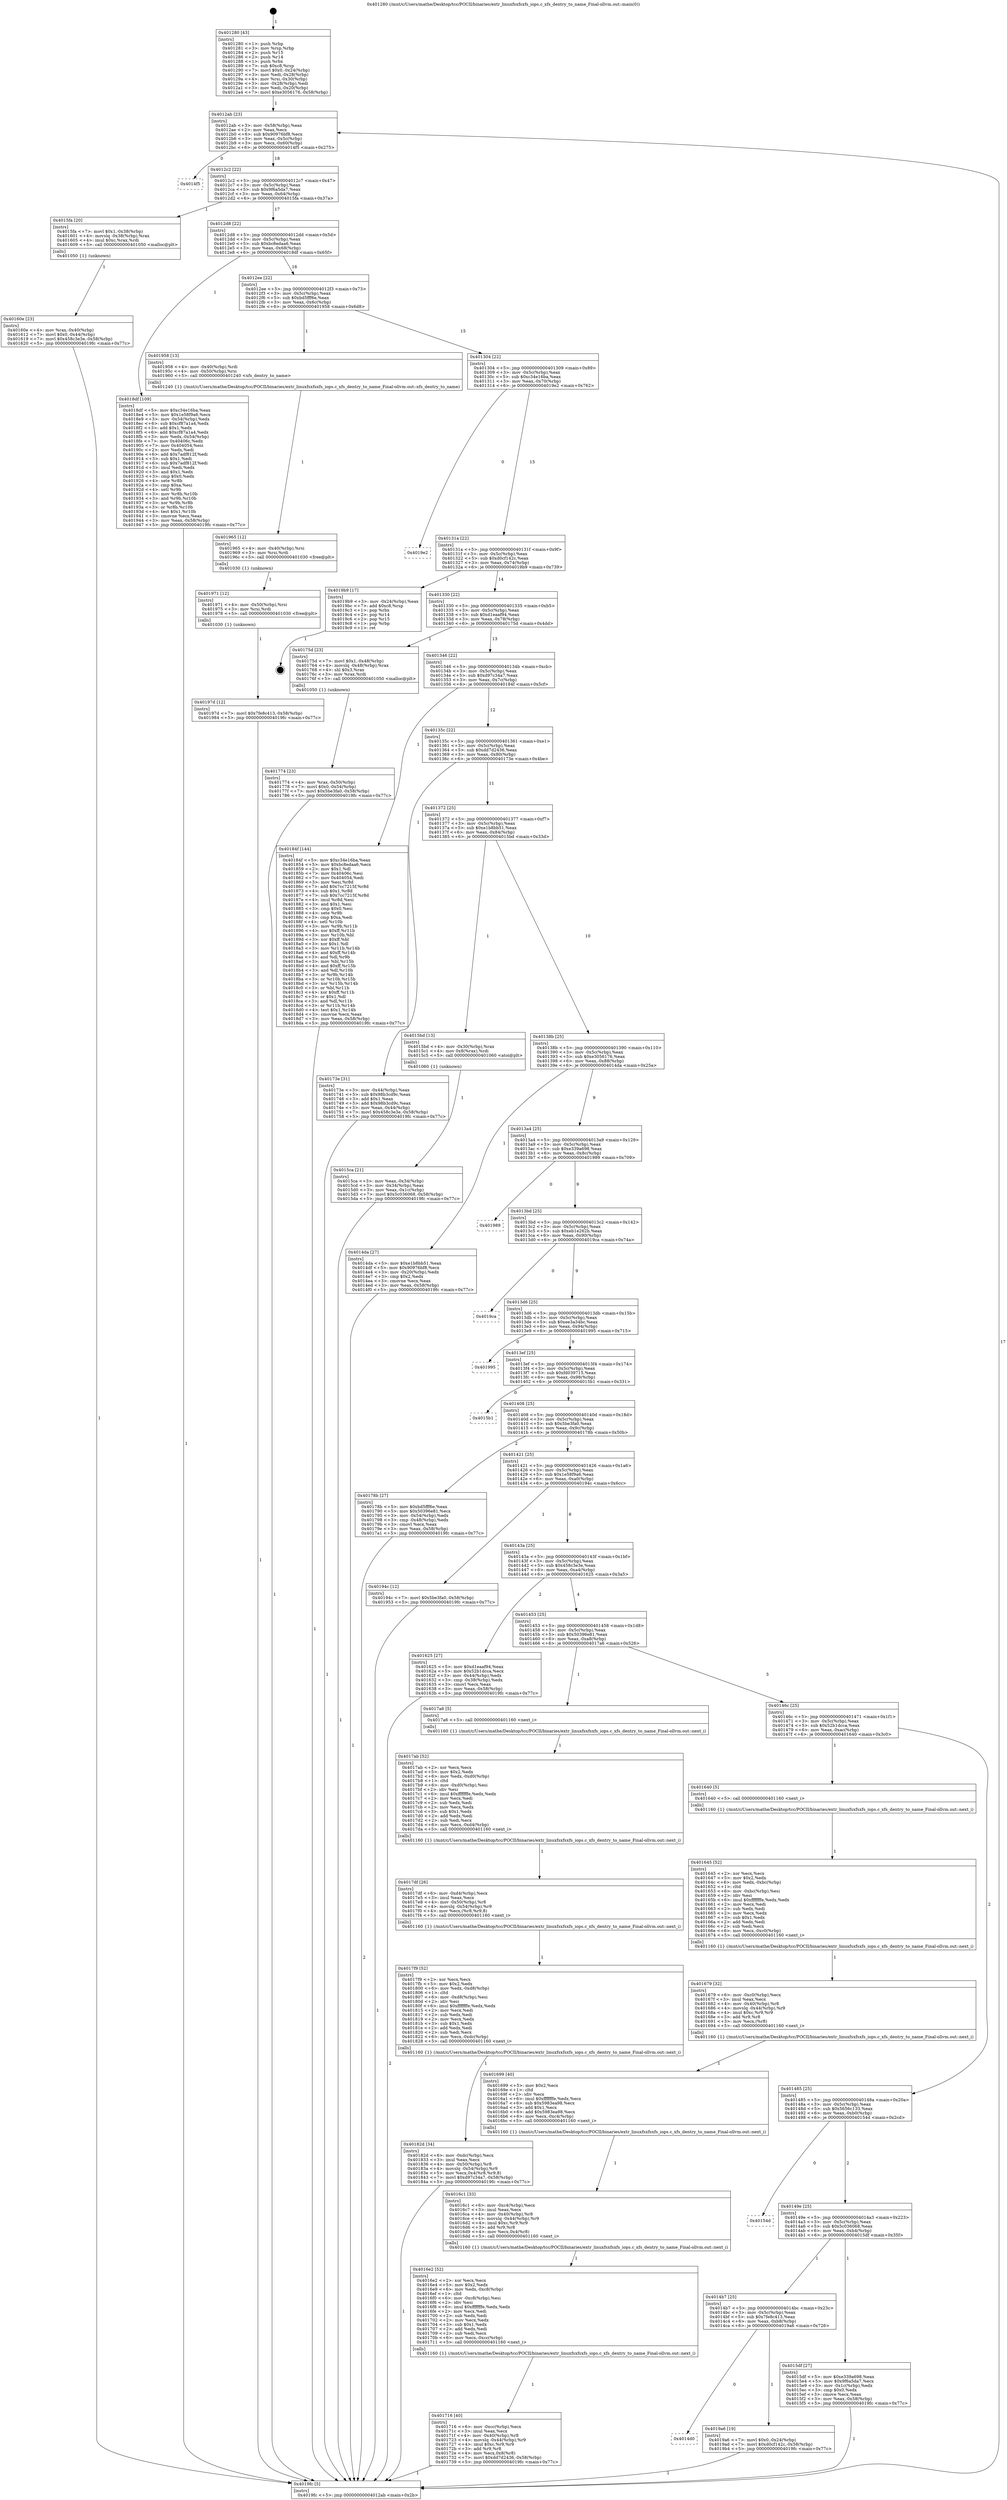digraph "0x401280" {
  label = "0x401280 (/mnt/c/Users/mathe/Desktop/tcc/POCII/binaries/extr_linuxfsxfsxfs_iops.c_xfs_dentry_to_name_Final-ollvm.out::main(0))"
  labelloc = "t"
  node[shape=record]

  Entry [label="",width=0.3,height=0.3,shape=circle,fillcolor=black,style=filled]
  "0x4012ab" [label="{
     0x4012ab [23]\l
     | [instrs]\l
     &nbsp;&nbsp;0x4012ab \<+3\>: mov -0x58(%rbp),%eax\l
     &nbsp;&nbsp;0x4012ae \<+2\>: mov %eax,%ecx\l
     &nbsp;&nbsp;0x4012b0 \<+6\>: sub $0x90976bf8,%ecx\l
     &nbsp;&nbsp;0x4012b6 \<+3\>: mov %eax,-0x5c(%rbp)\l
     &nbsp;&nbsp;0x4012b9 \<+3\>: mov %ecx,-0x60(%rbp)\l
     &nbsp;&nbsp;0x4012bc \<+6\>: je 00000000004014f5 \<main+0x275\>\l
  }"]
  "0x4014f5" [label="{
     0x4014f5\l
  }", style=dashed]
  "0x4012c2" [label="{
     0x4012c2 [22]\l
     | [instrs]\l
     &nbsp;&nbsp;0x4012c2 \<+5\>: jmp 00000000004012c7 \<main+0x47\>\l
     &nbsp;&nbsp;0x4012c7 \<+3\>: mov -0x5c(%rbp),%eax\l
     &nbsp;&nbsp;0x4012ca \<+5\>: sub $0x9f6a5da7,%eax\l
     &nbsp;&nbsp;0x4012cf \<+3\>: mov %eax,-0x64(%rbp)\l
     &nbsp;&nbsp;0x4012d2 \<+6\>: je 00000000004015fa \<main+0x37a\>\l
  }"]
  Exit [label="",width=0.3,height=0.3,shape=circle,fillcolor=black,style=filled,peripheries=2]
  "0x4015fa" [label="{
     0x4015fa [20]\l
     | [instrs]\l
     &nbsp;&nbsp;0x4015fa \<+7\>: movl $0x1,-0x38(%rbp)\l
     &nbsp;&nbsp;0x401601 \<+4\>: movslq -0x38(%rbp),%rax\l
     &nbsp;&nbsp;0x401605 \<+4\>: imul $0xc,%rax,%rdi\l
     &nbsp;&nbsp;0x401609 \<+5\>: call 0000000000401050 \<malloc@plt\>\l
     | [calls]\l
     &nbsp;&nbsp;0x401050 \{1\} (unknown)\l
  }"]
  "0x4012d8" [label="{
     0x4012d8 [22]\l
     | [instrs]\l
     &nbsp;&nbsp;0x4012d8 \<+5\>: jmp 00000000004012dd \<main+0x5d\>\l
     &nbsp;&nbsp;0x4012dd \<+3\>: mov -0x5c(%rbp),%eax\l
     &nbsp;&nbsp;0x4012e0 \<+5\>: sub $0xbc8edaa6,%eax\l
     &nbsp;&nbsp;0x4012e5 \<+3\>: mov %eax,-0x68(%rbp)\l
     &nbsp;&nbsp;0x4012e8 \<+6\>: je 00000000004018df \<main+0x65f\>\l
  }"]
  "0x4014d0" [label="{
     0x4014d0\l
  }", style=dashed]
  "0x4018df" [label="{
     0x4018df [109]\l
     | [instrs]\l
     &nbsp;&nbsp;0x4018df \<+5\>: mov $0xc34e16ba,%eax\l
     &nbsp;&nbsp;0x4018e4 \<+5\>: mov $0x1e58f9a6,%ecx\l
     &nbsp;&nbsp;0x4018e9 \<+3\>: mov -0x54(%rbp),%edx\l
     &nbsp;&nbsp;0x4018ec \<+6\>: sub $0xcf87a1a4,%edx\l
     &nbsp;&nbsp;0x4018f2 \<+3\>: add $0x1,%edx\l
     &nbsp;&nbsp;0x4018f5 \<+6\>: add $0xcf87a1a4,%edx\l
     &nbsp;&nbsp;0x4018fb \<+3\>: mov %edx,-0x54(%rbp)\l
     &nbsp;&nbsp;0x4018fe \<+7\>: mov 0x40406c,%edx\l
     &nbsp;&nbsp;0x401905 \<+7\>: mov 0x404054,%esi\l
     &nbsp;&nbsp;0x40190c \<+2\>: mov %edx,%edi\l
     &nbsp;&nbsp;0x40190e \<+6\>: add $0x7adf812f,%edi\l
     &nbsp;&nbsp;0x401914 \<+3\>: sub $0x1,%edi\l
     &nbsp;&nbsp;0x401917 \<+6\>: sub $0x7adf812f,%edi\l
     &nbsp;&nbsp;0x40191d \<+3\>: imul %edi,%edx\l
     &nbsp;&nbsp;0x401920 \<+3\>: and $0x1,%edx\l
     &nbsp;&nbsp;0x401923 \<+3\>: cmp $0x0,%edx\l
     &nbsp;&nbsp;0x401926 \<+4\>: sete %r8b\l
     &nbsp;&nbsp;0x40192a \<+3\>: cmp $0xa,%esi\l
     &nbsp;&nbsp;0x40192d \<+4\>: setl %r9b\l
     &nbsp;&nbsp;0x401931 \<+3\>: mov %r8b,%r10b\l
     &nbsp;&nbsp;0x401934 \<+3\>: and %r9b,%r10b\l
     &nbsp;&nbsp;0x401937 \<+3\>: xor %r9b,%r8b\l
     &nbsp;&nbsp;0x40193a \<+3\>: or %r8b,%r10b\l
     &nbsp;&nbsp;0x40193d \<+4\>: test $0x1,%r10b\l
     &nbsp;&nbsp;0x401941 \<+3\>: cmovne %ecx,%eax\l
     &nbsp;&nbsp;0x401944 \<+3\>: mov %eax,-0x58(%rbp)\l
     &nbsp;&nbsp;0x401947 \<+5\>: jmp 00000000004019fc \<main+0x77c\>\l
  }"]
  "0x4012ee" [label="{
     0x4012ee [22]\l
     | [instrs]\l
     &nbsp;&nbsp;0x4012ee \<+5\>: jmp 00000000004012f3 \<main+0x73\>\l
     &nbsp;&nbsp;0x4012f3 \<+3\>: mov -0x5c(%rbp),%eax\l
     &nbsp;&nbsp;0x4012f6 \<+5\>: sub $0xbd5fff6e,%eax\l
     &nbsp;&nbsp;0x4012fb \<+3\>: mov %eax,-0x6c(%rbp)\l
     &nbsp;&nbsp;0x4012fe \<+6\>: je 0000000000401958 \<main+0x6d8\>\l
  }"]
  "0x4019a6" [label="{
     0x4019a6 [19]\l
     | [instrs]\l
     &nbsp;&nbsp;0x4019a6 \<+7\>: movl $0x0,-0x24(%rbp)\l
     &nbsp;&nbsp;0x4019ad \<+7\>: movl $0xd0cf142c,-0x58(%rbp)\l
     &nbsp;&nbsp;0x4019b4 \<+5\>: jmp 00000000004019fc \<main+0x77c\>\l
  }"]
  "0x401958" [label="{
     0x401958 [13]\l
     | [instrs]\l
     &nbsp;&nbsp;0x401958 \<+4\>: mov -0x40(%rbp),%rdi\l
     &nbsp;&nbsp;0x40195c \<+4\>: mov -0x50(%rbp),%rsi\l
     &nbsp;&nbsp;0x401960 \<+5\>: call 0000000000401240 \<xfs_dentry_to_name\>\l
     | [calls]\l
     &nbsp;&nbsp;0x401240 \{1\} (/mnt/c/Users/mathe/Desktop/tcc/POCII/binaries/extr_linuxfsxfsxfs_iops.c_xfs_dentry_to_name_Final-ollvm.out::xfs_dentry_to_name)\l
  }"]
  "0x401304" [label="{
     0x401304 [22]\l
     | [instrs]\l
     &nbsp;&nbsp;0x401304 \<+5\>: jmp 0000000000401309 \<main+0x89\>\l
     &nbsp;&nbsp;0x401309 \<+3\>: mov -0x5c(%rbp),%eax\l
     &nbsp;&nbsp;0x40130c \<+5\>: sub $0xc34e16ba,%eax\l
     &nbsp;&nbsp;0x401311 \<+3\>: mov %eax,-0x70(%rbp)\l
     &nbsp;&nbsp;0x401314 \<+6\>: je 00000000004019e2 \<main+0x762\>\l
  }"]
  "0x40197d" [label="{
     0x40197d [12]\l
     | [instrs]\l
     &nbsp;&nbsp;0x40197d \<+7\>: movl $0x7fe8c413,-0x58(%rbp)\l
     &nbsp;&nbsp;0x401984 \<+5\>: jmp 00000000004019fc \<main+0x77c\>\l
  }"]
  "0x4019e2" [label="{
     0x4019e2\l
  }", style=dashed]
  "0x40131a" [label="{
     0x40131a [22]\l
     | [instrs]\l
     &nbsp;&nbsp;0x40131a \<+5\>: jmp 000000000040131f \<main+0x9f\>\l
     &nbsp;&nbsp;0x40131f \<+3\>: mov -0x5c(%rbp),%eax\l
     &nbsp;&nbsp;0x401322 \<+5\>: sub $0xd0cf142c,%eax\l
     &nbsp;&nbsp;0x401327 \<+3\>: mov %eax,-0x74(%rbp)\l
     &nbsp;&nbsp;0x40132a \<+6\>: je 00000000004019b9 \<main+0x739\>\l
  }"]
  "0x401971" [label="{
     0x401971 [12]\l
     | [instrs]\l
     &nbsp;&nbsp;0x401971 \<+4\>: mov -0x50(%rbp),%rsi\l
     &nbsp;&nbsp;0x401975 \<+3\>: mov %rsi,%rdi\l
     &nbsp;&nbsp;0x401978 \<+5\>: call 0000000000401030 \<free@plt\>\l
     | [calls]\l
     &nbsp;&nbsp;0x401030 \{1\} (unknown)\l
  }"]
  "0x4019b9" [label="{
     0x4019b9 [17]\l
     | [instrs]\l
     &nbsp;&nbsp;0x4019b9 \<+3\>: mov -0x24(%rbp),%eax\l
     &nbsp;&nbsp;0x4019bc \<+7\>: add $0xc8,%rsp\l
     &nbsp;&nbsp;0x4019c3 \<+1\>: pop %rbx\l
     &nbsp;&nbsp;0x4019c4 \<+2\>: pop %r14\l
     &nbsp;&nbsp;0x4019c6 \<+2\>: pop %r15\l
     &nbsp;&nbsp;0x4019c8 \<+1\>: pop %rbp\l
     &nbsp;&nbsp;0x4019c9 \<+1\>: ret\l
  }"]
  "0x401330" [label="{
     0x401330 [22]\l
     | [instrs]\l
     &nbsp;&nbsp;0x401330 \<+5\>: jmp 0000000000401335 \<main+0xb5\>\l
     &nbsp;&nbsp;0x401335 \<+3\>: mov -0x5c(%rbp),%eax\l
     &nbsp;&nbsp;0x401338 \<+5\>: sub $0xd1eaaf94,%eax\l
     &nbsp;&nbsp;0x40133d \<+3\>: mov %eax,-0x78(%rbp)\l
     &nbsp;&nbsp;0x401340 \<+6\>: je 000000000040175d \<main+0x4dd\>\l
  }"]
  "0x401965" [label="{
     0x401965 [12]\l
     | [instrs]\l
     &nbsp;&nbsp;0x401965 \<+4\>: mov -0x40(%rbp),%rsi\l
     &nbsp;&nbsp;0x401969 \<+3\>: mov %rsi,%rdi\l
     &nbsp;&nbsp;0x40196c \<+5\>: call 0000000000401030 \<free@plt\>\l
     | [calls]\l
     &nbsp;&nbsp;0x401030 \{1\} (unknown)\l
  }"]
  "0x40175d" [label="{
     0x40175d [23]\l
     | [instrs]\l
     &nbsp;&nbsp;0x40175d \<+7\>: movl $0x1,-0x48(%rbp)\l
     &nbsp;&nbsp;0x401764 \<+4\>: movslq -0x48(%rbp),%rax\l
     &nbsp;&nbsp;0x401768 \<+4\>: shl $0x3,%rax\l
     &nbsp;&nbsp;0x40176c \<+3\>: mov %rax,%rdi\l
     &nbsp;&nbsp;0x40176f \<+5\>: call 0000000000401050 \<malloc@plt\>\l
     | [calls]\l
     &nbsp;&nbsp;0x401050 \{1\} (unknown)\l
  }"]
  "0x401346" [label="{
     0x401346 [22]\l
     | [instrs]\l
     &nbsp;&nbsp;0x401346 \<+5\>: jmp 000000000040134b \<main+0xcb\>\l
     &nbsp;&nbsp;0x40134b \<+3\>: mov -0x5c(%rbp),%eax\l
     &nbsp;&nbsp;0x40134e \<+5\>: sub $0xd97c34a7,%eax\l
     &nbsp;&nbsp;0x401353 \<+3\>: mov %eax,-0x7c(%rbp)\l
     &nbsp;&nbsp;0x401356 \<+6\>: je 000000000040184f \<main+0x5cf\>\l
  }"]
  "0x40182d" [label="{
     0x40182d [34]\l
     | [instrs]\l
     &nbsp;&nbsp;0x40182d \<+6\>: mov -0xdc(%rbp),%ecx\l
     &nbsp;&nbsp;0x401833 \<+3\>: imul %eax,%ecx\l
     &nbsp;&nbsp;0x401836 \<+4\>: mov -0x50(%rbp),%r8\l
     &nbsp;&nbsp;0x40183a \<+4\>: movslq -0x54(%rbp),%r9\l
     &nbsp;&nbsp;0x40183e \<+5\>: mov %ecx,0x4(%r8,%r9,8)\l
     &nbsp;&nbsp;0x401843 \<+7\>: movl $0xd97c34a7,-0x58(%rbp)\l
     &nbsp;&nbsp;0x40184a \<+5\>: jmp 00000000004019fc \<main+0x77c\>\l
  }"]
  "0x40184f" [label="{
     0x40184f [144]\l
     | [instrs]\l
     &nbsp;&nbsp;0x40184f \<+5\>: mov $0xc34e16ba,%eax\l
     &nbsp;&nbsp;0x401854 \<+5\>: mov $0xbc8edaa6,%ecx\l
     &nbsp;&nbsp;0x401859 \<+2\>: mov $0x1,%dl\l
     &nbsp;&nbsp;0x40185b \<+7\>: mov 0x40406c,%esi\l
     &nbsp;&nbsp;0x401862 \<+7\>: mov 0x404054,%edi\l
     &nbsp;&nbsp;0x401869 \<+3\>: mov %esi,%r8d\l
     &nbsp;&nbsp;0x40186c \<+7\>: add $0x7cc7215f,%r8d\l
     &nbsp;&nbsp;0x401873 \<+4\>: sub $0x1,%r8d\l
     &nbsp;&nbsp;0x401877 \<+7\>: sub $0x7cc7215f,%r8d\l
     &nbsp;&nbsp;0x40187e \<+4\>: imul %r8d,%esi\l
     &nbsp;&nbsp;0x401882 \<+3\>: and $0x1,%esi\l
     &nbsp;&nbsp;0x401885 \<+3\>: cmp $0x0,%esi\l
     &nbsp;&nbsp;0x401888 \<+4\>: sete %r9b\l
     &nbsp;&nbsp;0x40188c \<+3\>: cmp $0xa,%edi\l
     &nbsp;&nbsp;0x40188f \<+4\>: setl %r10b\l
     &nbsp;&nbsp;0x401893 \<+3\>: mov %r9b,%r11b\l
     &nbsp;&nbsp;0x401896 \<+4\>: xor $0xff,%r11b\l
     &nbsp;&nbsp;0x40189a \<+3\>: mov %r10b,%bl\l
     &nbsp;&nbsp;0x40189d \<+3\>: xor $0xff,%bl\l
     &nbsp;&nbsp;0x4018a0 \<+3\>: xor $0x1,%dl\l
     &nbsp;&nbsp;0x4018a3 \<+3\>: mov %r11b,%r14b\l
     &nbsp;&nbsp;0x4018a6 \<+4\>: and $0xff,%r14b\l
     &nbsp;&nbsp;0x4018aa \<+3\>: and %dl,%r9b\l
     &nbsp;&nbsp;0x4018ad \<+3\>: mov %bl,%r15b\l
     &nbsp;&nbsp;0x4018b0 \<+4\>: and $0xff,%r15b\l
     &nbsp;&nbsp;0x4018b4 \<+3\>: and %dl,%r10b\l
     &nbsp;&nbsp;0x4018b7 \<+3\>: or %r9b,%r14b\l
     &nbsp;&nbsp;0x4018ba \<+3\>: or %r10b,%r15b\l
     &nbsp;&nbsp;0x4018bd \<+3\>: xor %r15b,%r14b\l
     &nbsp;&nbsp;0x4018c0 \<+3\>: or %bl,%r11b\l
     &nbsp;&nbsp;0x4018c3 \<+4\>: xor $0xff,%r11b\l
     &nbsp;&nbsp;0x4018c7 \<+3\>: or $0x1,%dl\l
     &nbsp;&nbsp;0x4018ca \<+3\>: and %dl,%r11b\l
     &nbsp;&nbsp;0x4018cd \<+3\>: or %r11b,%r14b\l
     &nbsp;&nbsp;0x4018d0 \<+4\>: test $0x1,%r14b\l
     &nbsp;&nbsp;0x4018d4 \<+3\>: cmovne %ecx,%eax\l
     &nbsp;&nbsp;0x4018d7 \<+3\>: mov %eax,-0x58(%rbp)\l
     &nbsp;&nbsp;0x4018da \<+5\>: jmp 00000000004019fc \<main+0x77c\>\l
  }"]
  "0x40135c" [label="{
     0x40135c [22]\l
     | [instrs]\l
     &nbsp;&nbsp;0x40135c \<+5\>: jmp 0000000000401361 \<main+0xe1\>\l
     &nbsp;&nbsp;0x401361 \<+3\>: mov -0x5c(%rbp),%eax\l
     &nbsp;&nbsp;0x401364 \<+5\>: sub $0xdd7d2436,%eax\l
     &nbsp;&nbsp;0x401369 \<+3\>: mov %eax,-0x80(%rbp)\l
     &nbsp;&nbsp;0x40136c \<+6\>: je 000000000040173e \<main+0x4be\>\l
  }"]
  "0x4017f9" [label="{
     0x4017f9 [52]\l
     | [instrs]\l
     &nbsp;&nbsp;0x4017f9 \<+2\>: xor %ecx,%ecx\l
     &nbsp;&nbsp;0x4017fb \<+5\>: mov $0x2,%edx\l
     &nbsp;&nbsp;0x401800 \<+6\>: mov %edx,-0xd8(%rbp)\l
     &nbsp;&nbsp;0x401806 \<+1\>: cltd\l
     &nbsp;&nbsp;0x401807 \<+6\>: mov -0xd8(%rbp),%esi\l
     &nbsp;&nbsp;0x40180d \<+2\>: idiv %esi\l
     &nbsp;&nbsp;0x40180f \<+6\>: imul $0xfffffffe,%edx,%edx\l
     &nbsp;&nbsp;0x401815 \<+2\>: mov %ecx,%edi\l
     &nbsp;&nbsp;0x401817 \<+2\>: sub %edx,%edi\l
     &nbsp;&nbsp;0x401819 \<+2\>: mov %ecx,%edx\l
     &nbsp;&nbsp;0x40181b \<+3\>: sub $0x1,%edx\l
     &nbsp;&nbsp;0x40181e \<+2\>: add %edx,%edi\l
     &nbsp;&nbsp;0x401820 \<+2\>: sub %edi,%ecx\l
     &nbsp;&nbsp;0x401822 \<+6\>: mov %ecx,-0xdc(%rbp)\l
     &nbsp;&nbsp;0x401828 \<+5\>: call 0000000000401160 \<next_i\>\l
     | [calls]\l
     &nbsp;&nbsp;0x401160 \{1\} (/mnt/c/Users/mathe/Desktop/tcc/POCII/binaries/extr_linuxfsxfsxfs_iops.c_xfs_dentry_to_name_Final-ollvm.out::next_i)\l
  }"]
  "0x40173e" [label="{
     0x40173e [31]\l
     | [instrs]\l
     &nbsp;&nbsp;0x40173e \<+3\>: mov -0x44(%rbp),%eax\l
     &nbsp;&nbsp;0x401741 \<+5\>: sub $0x98b3cd9c,%eax\l
     &nbsp;&nbsp;0x401746 \<+3\>: add $0x1,%eax\l
     &nbsp;&nbsp;0x401749 \<+5\>: add $0x98b3cd9c,%eax\l
     &nbsp;&nbsp;0x40174e \<+3\>: mov %eax,-0x44(%rbp)\l
     &nbsp;&nbsp;0x401751 \<+7\>: movl $0x458c3e3e,-0x58(%rbp)\l
     &nbsp;&nbsp;0x401758 \<+5\>: jmp 00000000004019fc \<main+0x77c\>\l
  }"]
  "0x401372" [label="{
     0x401372 [25]\l
     | [instrs]\l
     &nbsp;&nbsp;0x401372 \<+5\>: jmp 0000000000401377 \<main+0xf7\>\l
     &nbsp;&nbsp;0x401377 \<+3\>: mov -0x5c(%rbp),%eax\l
     &nbsp;&nbsp;0x40137a \<+5\>: sub $0xe1b8bb51,%eax\l
     &nbsp;&nbsp;0x40137f \<+6\>: mov %eax,-0x84(%rbp)\l
     &nbsp;&nbsp;0x401385 \<+6\>: je 00000000004015bd \<main+0x33d\>\l
  }"]
  "0x4017df" [label="{
     0x4017df [26]\l
     | [instrs]\l
     &nbsp;&nbsp;0x4017df \<+6\>: mov -0xd4(%rbp),%ecx\l
     &nbsp;&nbsp;0x4017e5 \<+3\>: imul %eax,%ecx\l
     &nbsp;&nbsp;0x4017e8 \<+4\>: mov -0x50(%rbp),%r8\l
     &nbsp;&nbsp;0x4017ec \<+4\>: movslq -0x54(%rbp),%r9\l
     &nbsp;&nbsp;0x4017f0 \<+4\>: mov %ecx,(%r8,%r9,8)\l
     &nbsp;&nbsp;0x4017f4 \<+5\>: call 0000000000401160 \<next_i\>\l
     | [calls]\l
     &nbsp;&nbsp;0x401160 \{1\} (/mnt/c/Users/mathe/Desktop/tcc/POCII/binaries/extr_linuxfsxfsxfs_iops.c_xfs_dentry_to_name_Final-ollvm.out::next_i)\l
  }"]
  "0x4015bd" [label="{
     0x4015bd [13]\l
     | [instrs]\l
     &nbsp;&nbsp;0x4015bd \<+4\>: mov -0x30(%rbp),%rax\l
     &nbsp;&nbsp;0x4015c1 \<+4\>: mov 0x8(%rax),%rdi\l
     &nbsp;&nbsp;0x4015c5 \<+5\>: call 0000000000401060 \<atoi@plt\>\l
     | [calls]\l
     &nbsp;&nbsp;0x401060 \{1\} (unknown)\l
  }"]
  "0x40138b" [label="{
     0x40138b [25]\l
     | [instrs]\l
     &nbsp;&nbsp;0x40138b \<+5\>: jmp 0000000000401390 \<main+0x110\>\l
     &nbsp;&nbsp;0x401390 \<+3\>: mov -0x5c(%rbp),%eax\l
     &nbsp;&nbsp;0x401393 \<+5\>: sub $0xe3056176,%eax\l
     &nbsp;&nbsp;0x401398 \<+6\>: mov %eax,-0x88(%rbp)\l
     &nbsp;&nbsp;0x40139e \<+6\>: je 00000000004014da \<main+0x25a\>\l
  }"]
  "0x4017ab" [label="{
     0x4017ab [52]\l
     | [instrs]\l
     &nbsp;&nbsp;0x4017ab \<+2\>: xor %ecx,%ecx\l
     &nbsp;&nbsp;0x4017ad \<+5\>: mov $0x2,%edx\l
     &nbsp;&nbsp;0x4017b2 \<+6\>: mov %edx,-0xd0(%rbp)\l
     &nbsp;&nbsp;0x4017b8 \<+1\>: cltd\l
     &nbsp;&nbsp;0x4017b9 \<+6\>: mov -0xd0(%rbp),%esi\l
     &nbsp;&nbsp;0x4017bf \<+2\>: idiv %esi\l
     &nbsp;&nbsp;0x4017c1 \<+6\>: imul $0xfffffffe,%edx,%edx\l
     &nbsp;&nbsp;0x4017c7 \<+2\>: mov %ecx,%edi\l
     &nbsp;&nbsp;0x4017c9 \<+2\>: sub %edx,%edi\l
     &nbsp;&nbsp;0x4017cb \<+2\>: mov %ecx,%edx\l
     &nbsp;&nbsp;0x4017cd \<+3\>: sub $0x1,%edx\l
     &nbsp;&nbsp;0x4017d0 \<+2\>: add %edx,%edi\l
     &nbsp;&nbsp;0x4017d2 \<+2\>: sub %edi,%ecx\l
     &nbsp;&nbsp;0x4017d4 \<+6\>: mov %ecx,-0xd4(%rbp)\l
     &nbsp;&nbsp;0x4017da \<+5\>: call 0000000000401160 \<next_i\>\l
     | [calls]\l
     &nbsp;&nbsp;0x401160 \{1\} (/mnt/c/Users/mathe/Desktop/tcc/POCII/binaries/extr_linuxfsxfsxfs_iops.c_xfs_dentry_to_name_Final-ollvm.out::next_i)\l
  }"]
  "0x4014da" [label="{
     0x4014da [27]\l
     | [instrs]\l
     &nbsp;&nbsp;0x4014da \<+5\>: mov $0xe1b8bb51,%eax\l
     &nbsp;&nbsp;0x4014df \<+5\>: mov $0x90976bf8,%ecx\l
     &nbsp;&nbsp;0x4014e4 \<+3\>: mov -0x20(%rbp),%edx\l
     &nbsp;&nbsp;0x4014e7 \<+3\>: cmp $0x2,%edx\l
     &nbsp;&nbsp;0x4014ea \<+3\>: cmovne %ecx,%eax\l
     &nbsp;&nbsp;0x4014ed \<+3\>: mov %eax,-0x58(%rbp)\l
     &nbsp;&nbsp;0x4014f0 \<+5\>: jmp 00000000004019fc \<main+0x77c\>\l
  }"]
  "0x4013a4" [label="{
     0x4013a4 [25]\l
     | [instrs]\l
     &nbsp;&nbsp;0x4013a4 \<+5\>: jmp 00000000004013a9 \<main+0x129\>\l
     &nbsp;&nbsp;0x4013a9 \<+3\>: mov -0x5c(%rbp),%eax\l
     &nbsp;&nbsp;0x4013ac \<+5\>: sub $0xe339a698,%eax\l
     &nbsp;&nbsp;0x4013b1 \<+6\>: mov %eax,-0x8c(%rbp)\l
     &nbsp;&nbsp;0x4013b7 \<+6\>: je 0000000000401989 \<main+0x709\>\l
  }"]
  "0x4019fc" [label="{
     0x4019fc [5]\l
     | [instrs]\l
     &nbsp;&nbsp;0x4019fc \<+5\>: jmp 00000000004012ab \<main+0x2b\>\l
  }"]
  "0x401280" [label="{
     0x401280 [43]\l
     | [instrs]\l
     &nbsp;&nbsp;0x401280 \<+1\>: push %rbp\l
     &nbsp;&nbsp;0x401281 \<+3\>: mov %rsp,%rbp\l
     &nbsp;&nbsp;0x401284 \<+2\>: push %r15\l
     &nbsp;&nbsp;0x401286 \<+2\>: push %r14\l
     &nbsp;&nbsp;0x401288 \<+1\>: push %rbx\l
     &nbsp;&nbsp;0x401289 \<+7\>: sub $0xc8,%rsp\l
     &nbsp;&nbsp;0x401290 \<+7\>: movl $0x0,-0x24(%rbp)\l
     &nbsp;&nbsp;0x401297 \<+3\>: mov %edi,-0x28(%rbp)\l
     &nbsp;&nbsp;0x40129a \<+4\>: mov %rsi,-0x30(%rbp)\l
     &nbsp;&nbsp;0x40129e \<+3\>: mov -0x28(%rbp),%edi\l
     &nbsp;&nbsp;0x4012a1 \<+3\>: mov %edi,-0x20(%rbp)\l
     &nbsp;&nbsp;0x4012a4 \<+7\>: movl $0xe3056176,-0x58(%rbp)\l
  }"]
  "0x4015ca" [label="{
     0x4015ca [21]\l
     | [instrs]\l
     &nbsp;&nbsp;0x4015ca \<+3\>: mov %eax,-0x34(%rbp)\l
     &nbsp;&nbsp;0x4015cd \<+3\>: mov -0x34(%rbp),%eax\l
     &nbsp;&nbsp;0x4015d0 \<+3\>: mov %eax,-0x1c(%rbp)\l
     &nbsp;&nbsp;0x4015d3 \<+7\>: movl $0x5c036068,-0x58(%rbp)\l
     &nbsp;&nbsp;0x4015da \<+5\>: jmp 00000000004019fc \<main+0x77c\>\l
  }"]
  "0x401774" [label="{
     0x401774 [23]\l
     | [instrs]\l
     &nbsp;&nbsp;0x401774 \<+4\>: mov %rax,-0x50(%rbp)\l
     &nbsp;&nbsp;0x401778 \<+7\>: movl $0x0,-0x54(%rbp)\l
     &nbsp;&nbsp;0x40177f \<+7\>: movl $0x5be3fa0,-0x58(%rbp)\l
     &nbsp;&nbsp;0x401786 \<+5\>: jmp 00000000004019fc \<main+0x77c\>\l
  }"]
  "0x401989" [label="{
     0x401989\l
  }", style=dashed]
  "0x4013bd" [label="{
     0x4013bd [25]\l
     | [instrs]\l
     &nbsp;&nbsp;0x4013bd \<+5\>: jmp 00000000004013c2 \<main+0x142\>\l
     &nbsp;&nbsp;0x4013c2 \<+3\>: mov -0x5c(%rbp),%eax\l
     &nbsp;&nbsp;0x4013c5 \<+5\>: sub $0xeb1e262b,%eax\l
     &nbsp;&nbsp;0x4013ca \<+6\>: mov %eax,-0x90(%rbp)\l
     &nbsp;&nbsp;0x4013d0 \<+6\>: je 00000000004019ca \<main+0x74a\>\l
  }"]
  "0x401716" [label="{
     0x401716 [40]\l
     | [instrs]\l
     &nbsp;&nbsp;0x401716 \<+6\>: mov -0xcc(%rbp),%ecx\l
     &nbsp;&nbsp;0x40171c \<+3\>: imul %eax,%ecx\l
     &nbsp;&nbsp;0x40171f \<+4\>: mov -0x40(%rbp),%r8\l
     &nbsp;&nbsp;0x401723 \<+4\>: movslq -0x44(%rbp),%r9\l
     &nbsp;&nbsp;0x401727 \<+4\>: imul $0xc,%r9,%r9\l
     &nbsp;&nbsp;0x40172b \<+3\>: add %r9,%r8\l
     &nbsp;&nbsp;0x40172e \<+4\>: mov %ecx,0x8(%r8)\l
     &nbsp;&nbsp;0x401732 \<+7\>: movl $0xdd7d2436,-0x58(%rbp)\l
     &nbsp;&nbsp;0x401739 \<+5\>: jmp 00000000004019fc \<main+0x77c\>\l
  }"]
  "0x4019ca" [label="{
     0x4019ca\l
  }", style=dashed]
  "0x4013d6" [label="{
     0x4013d6 [25]\l
     | [instrs]\l
     &nbsp;&nbsp;0x4013d6 \<+5\>: jmp 00000000004013db \<main+0x15b\>\l
     &nbsp;&nbsp;0x4013db \<+3\>: mov -0x5c(%rbp),%eax\l
     &nbsp;&nbsp;0x4013de \<+5\>: sub $0xee3a34bc,%eax\l
     &nbsp;&nbsp;0x4013e3 \<+6\>: mov %eax,-0x94(%rbp)\l
     &nbsp;&nbsp;0x4013e9 \<+6\>: je 0000000000401995 \<main+0x715\>\l
  }"]
  "0x4016e2" [label="{
     0x4016e2 [52]\l
     | [instrs]\l
     &nbsp;&nbsp;0x4016e2 \<+2\>: xor %ecx,%ecx\l
     &nbsp;&nbsp;0x4016e4 \<+5\>: mov $0x2,%edx\l
     &nbsp;&nbsp;0x4016e9 \<+6\>: mov %edx,-0xc8(%rbp)\l
     &nbsp;&nbsp;0x4016ef \<+1\>: cltd\l
     &nbsp;&nbsp;0x4016f0 \<+6\>: mov -0xc8(%rbp),%esi\l
     &nbsp;&nbsp;0x4016f6 \<+2\>: idiv %esi\l
     &nbsp;&nbsp;0x4016f8 \<+6\>: imul $0xfffffffe,%edx,%edx\l
     &nbsp;&nbsp;0x4016fe \<+2\>: mov %ecx,%edi\l
     &nbsp;&nbsp;0x401700 \<+2\>: sub %edx,%edi\l
     &nbsp;&nbsp;0x401702 \<+2\>: mov %ecx,%edx\l
     &nbsp;&nbsp;0x401704 \<+3\>: sub $0x1,%edx\l
     &nbsp;&nbsp;0x401707 \<+2\>: add %edx,%edi\l
     &nbsp;&nbsp;0x401709 \<+2\>: sub %edi,%ecx\l
     &nbsp;&nbsp;0x40170b \<+6\>: mov %ecx,-0xcc(%rbp)\l
     &nbsp;&nbsp;0x401711 \<+5\>: call 0000000000401160 \<next_i\>\l
     | [calls]\l
     &nbsp;&nbsp;0x401160 \{1\} (/mnt/c/Users/mathe/Desktop/tcc/POCII/binaries/extr_linuxfsxfsxfs_iops.c_xfs_dentry_to_name_Final-ollvm.out::next_i)\l
  }"]
  "0x401995" [label="{
     0x401995\l
  }", style=dashed]
  "0x4013ef" [label="{
     0x4013ef [25]\l
     | [instrs]\l
     &nbsp;&nbsp;0x4013ef \<+5\>: jmp 00000000004013f4 \<main+0x174\>\l
     &nbsp;&nbsp;0x4013f4 \<+3\>: mov -0x5c(%rbp),%eax\l
     &nbsp;&nbsp;0x4013f7 \<+5\>: sub $0xfd039715,%eax\l
     &nbsp;&nbsp;0x4013fc \<+6\>: mov %eax,-0x98(%rbp)\l
     &nbsp;&nbsp;0x401402 \<+6\>: je 00000000004015b1 \<main+0x331\>\l
  }"]
  "0x4016c1" [label="{
     0x4016c1 [33]\l
     | [instrs]\l
     &nbsp;&nbsp;0x4016c1 \<+6\>: mov -0xc4(%rbp),%ecx\l
     &nbsp;&nbsp;0x4016c7 \<+3\>: imul %eax,%ecx\l
     &nbsp;&nbsp;0x4016ca \<+4\>: mov -0x40(%rbp),%r8\l
     &nbsp;&nbsp;0x4016ce \<+4\>: movslq -0x44(%rbp),%r9\l
     &nbsp;&nbsp;0x4016d2 \<+4\>: imul $0xc,%r9,%r9\l
     &nbsp;&nbsp;0x4016d6 \<+3\>: add %r9,%r8\l
     &nbsp;&nbsp;0x4016d9 \<+4\>: mov %ecx,0x4(%r8)\l
     &nbsp;&nbsp;0x4016dd \<+5\>: call 0000000000401160 \<next_i\>\l
     | [calls]\l
     &nbsp;&nbsp;0x401160 \{1\} (/mnt/c/Users/mathe/Desktop/tcc/POCII/binaries/extr_linuxfsxfsxfs_iops.c_xfs_dentry_to_name_Final-ollvm.out::next_i)\l
  }"]
  "0x4015b1" [label="{
     0x4015b1\l
  }", style=dashed]
  "0x401408" [label="{
     0x401408 [25]\l
     | [instrs]\l
     &nbsp;&nbsp;0x401408 \<+5\>: jmp 000000000040140d \<main+0x18d\>\l
     &nbsp;&nbsp;0x40140d \<+3\>: mov -0x5c(%rbp),%eax\l
     &nbsp;&nbsp;0x401410 \<+5\>: sub $0x5be3fa0,%eax\l
     &nbsp;&nbsp;0x401415 \<+6\>: mov %eax,-0x9c(%rbp)\l
     &nbsp;&nbsp;0x40141b \<+6\>: je 000000000040178b \<main+0x50b\>\l
  }"]
  "0x401699" [label="{
     0x401699 [40]\l
     | [instrs]\l
     &nbsp;&nbsp;0x401699 \<+5\>: mov $0x2,%ecx\l
     &nbsp;&nbsp;0x40169e \<+1\>: cltd\l
     &nbsp;&nbsp;0x40169f \<+2\>: idiv %ecx\l
     &nbsp;&nbsp;0x4016a1 \<+6\>: imul $0xfffffffe,%edx,%ecx\l
     &nbsp;&nbsp;0x4016a7 \<+6\>: sub $0x5983ea98,%ecx\l
     &nbsp;&nbsp;0x4016ad \<+3\>: add $0x1,%ecx\l
     &nbsp;&nbsp;0x4016b0 \<+6\>: add $0x5983ea98,%ecx\l
     &nbsp;&nbsp;0x4016b6 \<+6\>: mov %ecx,-0xc4(%rbp)\l
     &nbsp;&nbsp;0x4016bc \<+5\>: call 0000000000401160 \<next_i\>\l
     | [calls]\l
     &nbsp;&nbsp;0x401160 \{1\} (/mnt/c/Users/mathe/Desktop/tcc/POCII/binaries/extr_linuxfsxfsxfs_iops.c_xfs_dentry_to_name_Final-ollvm.out::next_i)\l
  }"]
  "0x40178b" [label="{
     0x40178b [27]\l
     | [instrs]\l
     &nbsp;&nbsp;0x40178b \<+5\>: mov $0xbd5fff6e,%eax\l
     &nbsp;&nbsp;0x401790 \<+5\>: mov $0x50396e81,%ecx\l
     &nbsp;&nbsp;0x401795 \<+3\>: mov -0x54(%rbp),%edx\l
     &nbsp;&nbsp;0x401798 \<+3\>: cmp -0x48(%rbp),%edx\l
     &nbsp;&nbsp;0x40179b \<+3\>: cmovl %ecx,%eax\l
     &nbsp;&nbsp;0x40179e \<+3\>: mov %eax,-0x58(%rbp)\l
     &nbsp;&nbsp;0x4017a1 \<+5\>: jmp 00000000004019fc \<main+0x77c\>\l
  }"]
  "0x401421" [label="{
     0x401421 [25]\l
     | [instrs]\l
     &nbsp;&nbsp;0x401421 \<+5\>: jmp 0000000000401426 \<main+0x1a6\>\l
     &nbsp;&nbsp;0x401426 \<+3\>: mov -0x5c(%rbp),%eax\l
     &nbsp;&nbsp;0x401429 \<+5\>: sub $0x1e58f9a6,%eax\l
     &nbsp;&nbsp;0x40142e \<+6\>: mov %eax,-0xa0(%rbp)\l
     &nbsp;&nbsp;0x401434 \<+6\>: je 000000000040194c \<main+0x6cc\>\l
  }"]
  "0x401679" [label="{
     0x401679 [32]\l
     | [instrs]\l
     &nbsp;&nbsp;0x401679 \<+6\>: mov -0xc0(%rbp),%ecx\l
     &nbsp;&nbsp;0x40167f \<+3\>: imul %eax,%ecx\l
     &nbsp;&nbsp;0x401682 \<+4\>: mov -0x40(%rbp),%r8\l
     &nbsp;&nbsp;0x401686 \<+4\>: movslq -0x44(%rbp),%r9\l
     &nbsp;&nbsp;0x40168a \<+4\>: imul $0xc,%r9,%r9\l
     &nbsp;&nbsp;0x40168e \<+3\>: add %r9,%r8\l
     &nbsp;&nbsp;0x401691 \<+3\>: mov %ecx,(%r8)\l
     &nbsp;&nbsp;0x401694 \<+5\>: call 0000000000401160 \<next_i\>\l
     | [calls]\l
     &nbsp;&nbsp;0x401160 \{1\} (/mnt/c/Users/mathe/Desktop/tcc/POCII/binaries/extr_linuxfsxfsxfs_iops.c_xfs_dentry_to_name_Final-ollvm.out::next_i)\l
  }"]
  "0x40194c" [label="{
     0x40194c [12]\l
     | [instrs]\l
     &nbsp;&nbsp;0x40194c \<+7\>: movl $0x5be3fa0,-0x58(%rbp)\l
     &nbsp;&nbsp;0x401953 \<+5\>: jmp 00000000004019fc \<main+0x77c\>\l
  }"]
  "0x40143a" [label="{
     0x40143a [25]\l
     | [instrs]\l
     &nbsp;&nbsp;0x40143a \<+5\>: jmp 000000000040143f \<main+0x1bf\>\l
     &nbsp;&nbsp;0x40143f \<+3\>: mov -0x5c(%rbp),%eax\l
     &nbsp;&nbsp;0x401442 \<+5\>: sub $0x458c3e3e,%eax\l
     &nbsp;&nbsp;0x401447 \<+6\>: mov %eax,-0xa4(%rbp)\l
     &nbsp;&nbsp;0x40144d \<+6\>: je 0000000000401625 \<main+0x3a5\>\l
  }"]
  "0x401645" [label="{
     0x401645 [52]\l
     | [instrs]\l
     &nbsp;&nbsp;0x401645 \<+2\>: xor %ecx,%ecx\l
     &nbsp;&nbsp;0x401647 \<+5\>: mov $0x2,%edx\l
     &nbsp;&nbsp;0x40164c \<+6\>: mov %edx,-0xbc(%rbp)\l
     &nbsp;&nbsp;0x401652 \<+1\>: cltd\l
     &nbsp;&nbsp;0x401653 \<+6\>: mov -0xbc(%rbp),%esi\l
     &nbsp;&nbsp;0x401659 \<+2\>: idiv %esi\l
     &nbsp;&nbsp;0x40165b \<+6\>: imul $0xfffffffe,%edx,%edx\l
     &nbsp;&nbsp;0x401661 \<+2\>: mov %ecx,%edi\l
     &nbsp;&nbsp;0x401663 \<+2\>: sub %edx,%edi\l
     &nbsp;&nbsp;0x401665 \<+2\>: mov %ecx,%edx\l
     &nbsp;&nbsp;0x401667 \<+3\>: sub $0x1,%edx\l
     &nbsp;&nbsp;0x40166a \<+2\>: add %edx,%edi\l
     &nbsp;&nbsp;0x40166c \<+2\>: sub %edi,%ecx\l
     &nbsp;&nbsp;0x40166e \<+6\>: mov %ecx,-0xc0(%rbp)\l
     &nbsp;&nbsp;0x401674 \<+5\>: call 0000000000401160 \<next_i\>\l
     | [calls]\l
     &nbsp;&nbsp;0x401160 \{1\} (/mnt/c/Users/mathe/Desktop/tcc/POCII/binaries/extr_linuxfsxfsxfs_iops.c_xfs_dentry_to_name_Final-ollvm.out::next_i)\l
  }"]
  "0x401625" [label="{
     0x401625 [27]\l
     | [instrs]\l
     &nbsp;&nbsp;0x401625 \<+5\>: mov $0xd1eaaf94,%eax\l
     &nbsp;&nbsp;0x40162a \<+5\>: mov $0x52b1dcca,%ecx\l
     &nbsp;&nbsp;0x40162f \<+3\>: mov -0x44(%rbp),%edx\l
     &nbsp;&nbsp;0x401632 \<+3\>: cmp -0x38(%rbp),%edx\l
     &nbsp;&nbsp;0x401635 \<+3\>: cmovl %ecx,%eax\l
     &nbsp;&nbsp;0x401638 \<+3\>: mov %eax,-0x58(%rbp)\l
     &nbsp;&nbsp;0x40163b \<+5\>: jmp 00000000004019fc \<main+0x77c\>\l
  }"]
  "0x401453" [label="{
     0x401453 [25]\l
     | [instrs]\l
     &nbsp;&nbsp;0x401453 \<+5\>: jmp 0000000000401458 \<main+0x1d8\>\l
     &nbsp;&nbsp;0x401458 \<+3\>: mov -0x5c(%rbp),%eax\l
     &nbsp;&nbsp;0x40145b \<+5\>: sub $0x50396e81,%eax\l
     &nbsp;&nbsp;0x401460 \<+6\>: mov %eax,-0xa8(%rbp)\l
     &nbsp;&nbsp;0x401466 \<+6\>: je 00000000004017a6 \<main+0x526\>\l
  }"]
  "0x40160e" [label="{
     0x40160e [23]\l
     | [instrs]\l
     &nbsp;&nbsp;0x40160e \<+4\>: mov %rax,-0x40(%rbp)\l
     &nbsp;&nbsp;0x401612 \<+7\>: movl $0x0,-0x44(%rbp)\l
     &nbsp;&nbsp;0x401619 \<+7\>: movl $0x458c3e3e,-0x58(%rbp)\l
     &nbsp;&nbsp;0x401620 \<+5\>: jmp 00000000004019fc \<main+0x77c\>\l
  }"]
  "0x4017a6" [label="{
     0x4017a6 [5]\l
     | [instrs]\l
     &nbsp;&nbsp;0x4017a6 \<+5\>: call 0000000000401160 \<next_i\>\l
     | [calls]\l
     &nbsp;&nbsp;0x401160 \{1\} (/mnt/c/Users/mathe/Desktop/tcc/POCII/binaries/extr_linuxfsxfsxfs_iops.c_xfs_dentry_to_name_Final-ollvm.out::next_i)\l
  }"]
  "0x40146c" [label="{
     0x40146c [25]\l
     | [instrs]\l
     &nbsp;&nbsp;0x40146c \<+5\>: jmp 0000000000401471 \<main+0x1f1\>\l
     &nbsp;&nbsp;0x401471 \<+3\>: mov -0x5c(%rbp),%eax\l
     &nbsp;&nbsp;0x401474 \<+5\>: sub $0x52b1dcca,%eax\l
     &nbsp;&nbsp;0x401479 \<+6\>: mov %eax,-0xac(%rbp)\l
     &nbsp;&nbsp;0x40147f \<+6\>: je 0000000000401640 \<main+0x3c0\>\l
  }"]
  "0x4014b7" [label="{
     0x4014b7 [25]\l
     | [instrs]\l
     &nbsp;&nbsp;0x4014b7 \<+5\>: jmp 00000000004014bc \<main+0x23c\>\l
     &nbsp;&nbsp;0x4014bc \<+3\>: mov -0x5c(%rbp),%eax\l
     &nbsp;&nbsp;0x4014bf \<+5\>: sub $0x7fe8c413,%eax\l
     &nbsp;&nbsp;0x4014c4 \<+6\>: mov %eax,-0xb8(%rbp)\l
     &nbsp;&nbsp;0x4014ca \<+6\>: je 00000000004019a6 \<main+0x726\>\l
  }"]
  "0x401640" [label="{
     0x401640 [5]\l
     | [instrs]\l
     &nbsp;&nbsp;0x401640 \<+5\>: call 0000000000401160 \<next_i\>\l
     | [calls]\l
     &nbsp;&nbsp;0x401160 \{1\} (/mnt/c/Users/mathe/Desktop/tcc/POCII/binaries/extr_linuxfsxfsxfs_iops.c_xfs_dentry_to_name_Final-ollvm.out::next_i)\l
  }"]
  "0x401485" [label="{
     0x401485 [25]\l
     | [instrs]\l
     &nbsp;&nbsp;0x401485 \<+5\>: jmp 000000000040148a \<main+0x20a\>\l
     &nbsp;&nbsp;0x40148a \<+3\>: mov -0x5c(%rbp),%eax\l
     &nbsp;&nbsp;0x40148d \<+5\>: sub $0x5656c133,%eax\l
     &nbsp;&nbsp;0x401492 \<+6\>: mov %eax,-0xb0(%rbp)\l
     &nbsp;&nbsp;0x401498 \<+6\>: je 000000000040154d \<main+0x2cd\>\l
  }"]
  "0x4015df" [label="{
     0x4015df [27]\l
     | [instrs]\l
     &nbsp;&nbsp;0x4015df \<+5\>: mov $0xe339a698,%eax\l
     &nbsp;&nbsp;0x4015e4 \<+5\>: mov $0x9f6a5da7,%ecx\l
     &nbsp;&nbsp;0x4015e9 \<+3\>: mov -0x1c(%rbp),%edx\l
     &nbsp;&nbsp;0x4015ec \<+3\>: cmp $0x0,%edx\l
     &nbsp;&nbsp;0x4015ef \<+3\>: cmove %ecx,%eax\l
     &nbsp;&nbsp;0x4015f2 \<+3\>: mov %eax,-0x58(%rbp)\l
     &nbsp;&nbsp;0x4015f5 \<+5\>: jmp 00000000004019fc \<main+0x77c\>\l
  }"]
  "0x40154d" [label="{
     0x40154d\l
  }", style=dashed]
  "0x40149e" [label="{
     0x40149e [25]\l
     | [instrs]\l
     &nbsp;&nbsp;0x40149e \<+5\>: jmp 00000000004014a3 \<main+0x223\>\l
     &nbsp;&nbsp;0x4014a3 \<+3\>: mov -0x5c(%rbp),%eax\l
     &nbsp;&nbsp;0x4014a6 \<+5\>: sub $0x5c036068,%eax\l
     &nbsp;&nbsp;0x4014ab \<+6\>: mov %eax,-0xb4(%rbp)\l
     &nbsp;&nbsp;0x4014b1 \<+6\>: je 00000000004015df \<main+0x35f\>\l
  }"]
  Entry -> "0x401280" [label=" 1"]
  "0x4012ab" -> "0x4014f5" [label=" 0"]
  "0x4012ab" -> "0x4012c2" [label=" 18"]
  "0x4019b9" -> Exit [label=" 1"]
  "0x4012c2" -> "0x4015fa" [label=" 1"]
  "0x4012c2" -> "0x4012d8" [label=" 17"]
  "0x4019a6" -> "0x4019fc" [label=" 1"]
  "0x4012d8" -> "0x4018df" [label=" 1"]
  "0x4012d8" -> "0x4012ee" [label=" 16"]
  "0x4014b7" -> "0x4014d0" [label=" 0"]
  "0x4012ee" -> "0x401958" [label=" 1"]
  "0x4012ee" -> "0x401304" [label=" 15"]
  "0x4014b7" -> "0x4019a6" [label=" 1"]
  "0x401304" -> "0x4019e2" [label=" 0"]
  "0x401304" -> "0x40131a" [label=" 15"]
  "0x40197d" -> "0x4019fc" [label=" 1"]
  "0x40131a" -> "0x4019b9" [label=" 1"]
  "0x40131a" -> "0x401330" [label=" 14"]
  "0x401971" -> "0x40197d" [label=" 1"]
  "0x401330" -> "0x40175d" [label=" 1"]
  "0x401330" -> "0x401346" [label=" 13"]
  "0x401965" -> "0x401971" [label=" 1"]
  "0x401346" -> "0x40184f" [label=" 1"]
  "0x401346" -> "0x40135c" [label=" 12"]
  "0x401958" -> "0x401965" [label=" 1"]
  "0x40135c" -> "0x40173e" [label=" 1"]
  "0x40135c" -> "0x401372" [label=" 11"]
  "0x40194c" -> "0x4019fc" [label=" 1"]
  "0x401372" -> "0x4015bd" [label=" 1"]
  "0x401372" -> "0x40138b" [label=" 10"]
  "0x4018df" -> "0x4019fc" [label=" 1"]
  "0x40138b" -> "0x4014da" [label=" 1"]
  "0x40138b" -> "0x4013a4" [label=" 9"]
  "0x4014da" -> "0x4019fc" [label=" 1"]
  "0x401280" -> "0x4012ab" [label=" 1"]
  "0x4019fc" -> "0x4012ab" [label=" 17"]
  "0x4015bd" -> "0x4015ca" [label=" 1"]
  "0x4015ca" -> "0x4019fc" [label=" 1"]
  "0x40184f" -> "0x4019fc" [label=" 1"]
  "0x4013a4" -> "0x401989" [label=" 0"]
  "0x4013a4" -> "0x4013bd" [label=" 9"]
  "0x40182d" -> "0x4019fc" [label=" 1"]
  "0x4013bd" -> "0x4019ca" [label=" 0"]
  "0x4013bd" -> "0x4013d6" [label=" 9"]
  "0x4017f9" -> "0x40182d" [label=" 1"]
  "0x4013d6" -> "0x401995" [label=" 0"]
  "0x4013d6" -> "0x4013ef" [label=" 9"]
  "0x4017df" -> "0x4017f9" [label=" 1"]
  "0x4013ef" -> "0x4015b1" [label=" 0"]
  "0x4013ef" -> "0x401408" [label=" 9"]
  "0x4017ab" -> "0x4017df" [label=" 1"]
  "0x401408" -> "0x40178b" [label=" 2"]
  "0x401408" -> "0x401421" [label=" 7"]
  "0x4017a6" -> "0x4017ab" [label=" 1"]
  "0x401421" -> "0x40194c" [label=" 1"]
  "0x401421" -> "0x40143a" [label=" 6"]
  "0x40178b" -> "0x4019fc" [label=" 2"]
  "0x40143a" -> "0x401625" [label=" 2"]
  "0x40143a" -> "0x401453" [label=" 4"]
  "0x401774" -> "0x4019fc" [label=" 1"]
  "0x401453" -> "0x4017a6" [label=" 1"]
  "0x401453" -> "0x40146c" [label=" 3"]
  "0x40175d" -> "0x401774" [label=" 1"]
  "0x40146c" -> "0x401640" [label=" 1"]
  "0x40146c" -> "0x401485" [label=" 2"]
  "0x40173e" -> "0x4019fc" [label=" 1"]
  "0x401485" -> "0x40154d" [label=" 0"]
  "0x401485" -> "0x40149e" [label=" 2"]
  "0x401716" -> "0x4019fc" [label=" 1"]
  "0x40149e" -> "0x4015df" [label=" 1"]
  "0x40149e" -> "0x4014b7" [label=" 1"]
  "0x4015df" -> "0x4019fc" [label=" 1"]
  "0x4015fa" -> "0x40160e" [label=" 1"]
  "0x40160e" -> "0x4019fc" [label=" 1"]
  "0x401625" -> "0x4019fc" [label=" 2"]
  "0x401640" -> "0x401645" [label=" 1"]
  "0x401645" -> "0x401679" [label=" 1"]
  "0x401679" -> "0x401699" [label=" 1"]
  "0x401699" -> "0x4016c1" [label=" 1"]
  "0x4016c1" -> "0x4016e2" [label=" 1"]
  "0x4016e2" -> "0x401716" [label=" 1"]
}
